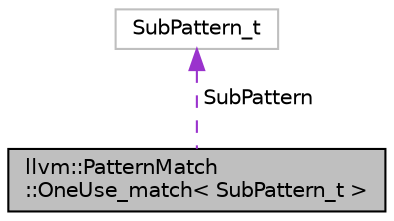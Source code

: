 digraph "llvm::PatternMatch::OneUse_match&lt; SubPattern_t &gt;"
{
 // LATEX_PDF_SIZE
  bgcolor="transparent";
  edge [fontname="Helvetica",fontsize="10",labelfontname="Helvetica",labelfontsize="10"];
  node [fontname="Helvetica",fontsize="10",shape=record];
  Node1 [label="llvm::PatternMatch\l::OneUse_match\< SubPattern_t \>",height=0.2,width=0.4,color="black", fillcolor="grey75", style="filled", fontcolor="black",tooltip=" "];
  Node2 -> Node1 [dir="back",color="darkorchid3",fontsize="10",style="dashed",label=" SubPattern" ,fontname="Helvetica"];
  Node2 [label="SubPattern_t",height=0.2,width=0.4,color="grey75",tooltip=" "];
}
